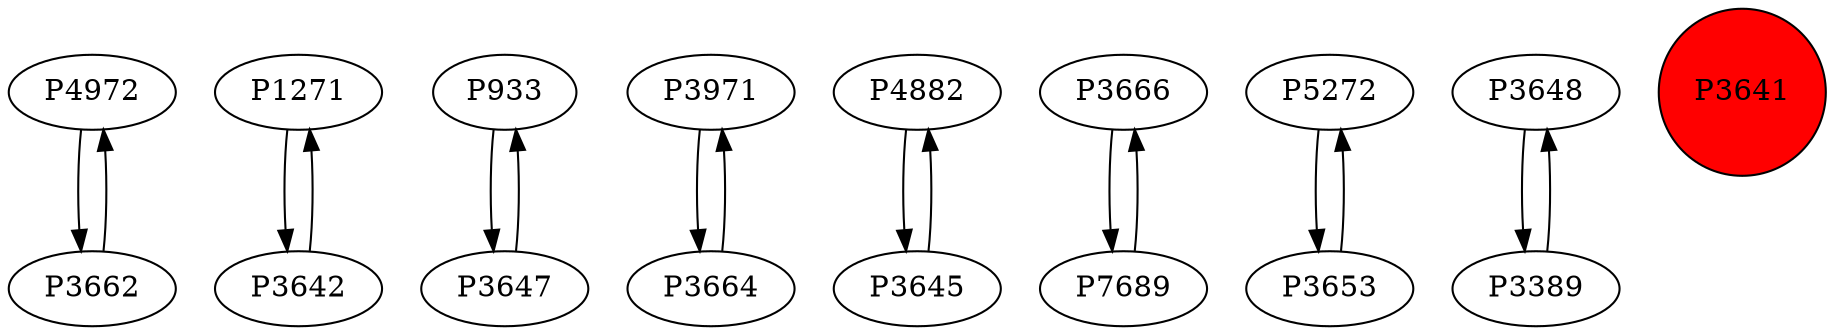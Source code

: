 digraph {
	P4972 -> P3662
	P1271 -> P3642
	P933 -> P3647
	P3971 -> P3664
	P3647 -> P933
	P4882 -> P3645
	P3666 -> P7689
	P3662 -> P4972
	P3642 -> P1271
	P5272 -> P3653
	P3645 -> P4882
	P3648 -> P3389
	P3389 -> P3648
	P3664 -> P3971
	P7689 -> P3666
	P3653 -> P5272
	P3641 [shape=circle]
	P3641 [style=filled]
	P3641 [fillcolor=red]
}
